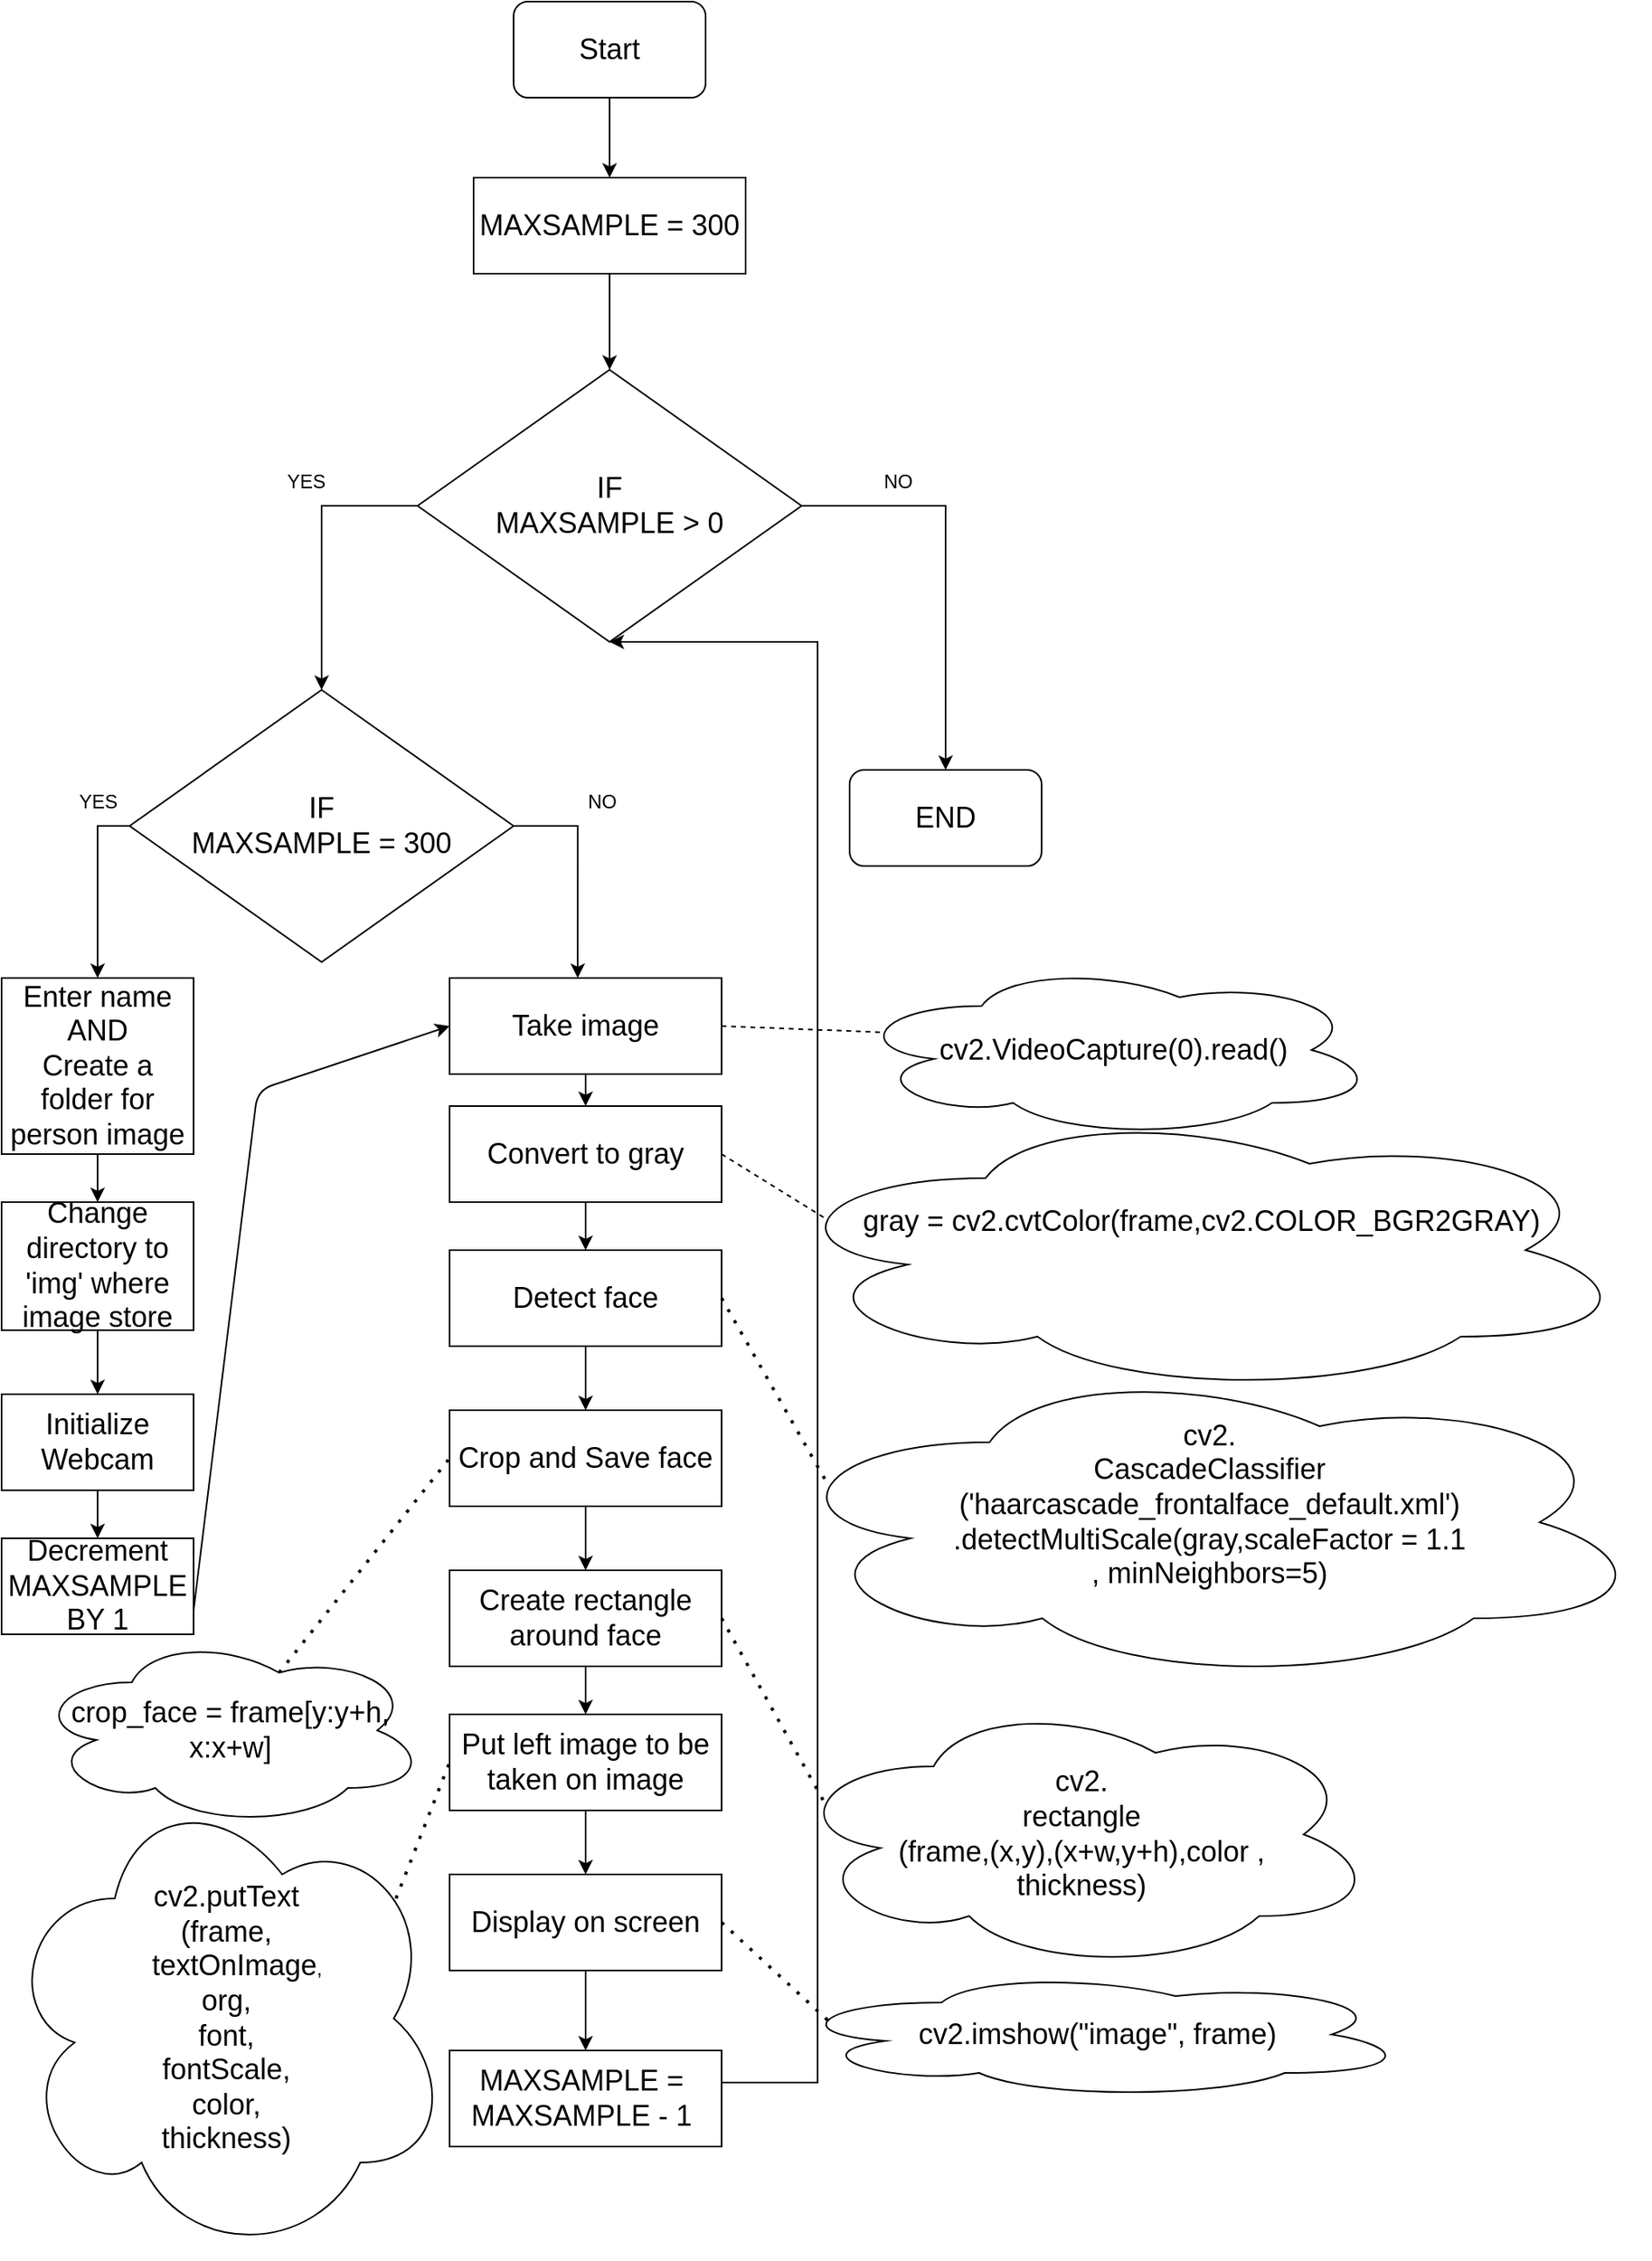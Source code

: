 <mxfile version="13.6.4" type="github">
  <diagram id="umDb_-zciCzAvkwwaGba" name="Page-1">
    <mxGraphModel dx="1460" dy="724" grid="1" gridSize="10" guides="1" tooltips="1" connect="1" arrows="1" fold="1" page="1" pageScale="1" pageWidth="850" pageHeight="1100" math="0" shadow="0">
      <root>
        <mxCell id="0" />
        <mxCell id="1" parent="0" />
        <mxCell id="-TP9oQ7jm48y1_SzsRdm-7" style="edgeStyle=orthogonalEdgeStyle;rounded=0;orthogonalLoop=1;jettySize=auto;html=1;entryX=0.5;entryY=0;entryDx=0;entryDy=0;exitX=0.5;exitY=1;exitDx=0;exitDy=0;exitPerimeter=0;" parent="1" source="-TP9oQ7jm48y1_SzsRdm-1" target="-TP9oQ7jm48y1_SzsRdm-4" edge="1">
          <mxGeometry relative="1" as="geometry">
            <mxPoint x="390" y="240" as="targetPoint" />
          </mxGeometry>
        </mxCell>
        <mxCell id="-TP9oQ7jm48y1_SzsRdm-1" value="&lt;font style=&quot;font-size: 18px&quot;&gt;Start&lt;br&gt;&lt;/font&gt;" style="rounded=1;whiteSpace=wrap;html=1;" parent="1" vertex="1">
          <mxGeometry x="330" y="140" width="120" height="60" as="geometry" />
        </mxCell>
        <mxCell id="-TP9oQ7jm48y1_SzsRdm-4" value="&lt;font style=&quot;font-size: 18px&quot;&gt;MAXSAMPLE = 300&lt;/font&gt;" style="rounded=0;whiteSpace=wrap;html=1;" parent="1" vertex="1">
          <mxGeometry x="305" y="250" width="170" height="60" as="geometry" />
        </mxCell>
        <mxCell id="-TP9oQ7jm48y1_SzsRdm-12" style="edgeStyle=orthogonalEdgeStyle;rounded=0;orthogonalLoop=1;jettySize=auto;html=1;entryX=0.5;entryY=0;entryDx=0;entryDy=0;exitX=0.5;exitY=1;exitDx=0;exitDy=0;exitPerimeter=0;" parent="1" source="-TP9oQ7jm48y1_SzsRdm-4" target="-TP9oQ7jm48y1_SzsRdm-13" edge="1">
          <mxGeometry relative="1" as="geometry">
            <mxPoint x="389.5" y="360" as="targetPoint" />
            <mxPoint x="389.5" y="310" as="sourcePoint" />
          </mxGeometry>
        </mxCell>
        <mxCell id="-TP9oQ7jm48y1_SzsRdm-15" style="edgeStyle=orthogonalEdgeStyle;rounded=0;orthogonalLoop=1;jettySize=auto;html=1;exitX=0;exitY=0.5;exitDx=0;exitDy=0;entryX=0.5;entryY=0;entryDx=0;entryDy=0;entryPerimeter=0;" parent="1" source="-TP9oQ7jm48y1_SzsRdm-13" target="-TP9oQ7jm48y1_SzsRdm-23" edge="1">
          <mxGeometry relative="1" as="geometry">
            <mxPoint x="210" y="560" as="targetPoint" />
            <Array as="points">
              <mxPoint x="210" y="455" />
            </Array>
          </mxGeometry>
        </mxCell>
        <mxCell id="-TP9oQ7jm48y1_SzsRdm-13" value="&lt;font style=&quot;font-size: 18px&quot;&gt;IF &lt;br&gt;MAXSAMPLE &amp;gt; 0&lt;/font&gt;" style="rhombus;whiteSpace=wrap;html=1;" parent="1" vertex="1">
          <mxGeometry x="270" y="370" width="240" height="170" as="geometry" />
        </mxCell>
        <mxCell id="-TP9oQ7jm48y1_SzsRdm-16" style="edgeStyle=orthogonalEdgeStyle;rounded=0;orthogonalLoop=1;jettySize=auto;html=1;entryX=0.5;entryY=0;entryDx=0;entryDy=0;exitX=1;exitY=0.5;exitDx=0;exitDy=0;" parent="1" source="-TP9oQ7jm48y1_SzsRdm-13" target="-TP9oQ7jm48y1_SzsRdm-58" edge="1">
          <mxGeometry relative="1" as="geometry">
            <mxPoint x="600" y="610" as="targetPoint" />
            <mxPoint x="510" y="455" as="sourcePoint" />
            <Array as="points">
              <mxPoint x="600" y="455" />
            </Array>
          </mxGeometry>
        </mxCell>
        <mxCell id="-TP9oQ7jm48y1_SzsRdm-17" value="YES" style="text;html=1;align=center;verticalAlign=middle;resizable=0;points=[];autosize=1;" parent="1" vertex="1">
          <mxGeometry x="180" y="430" width="40" height="20" as="geometry" />
        </mxCell>
        <mxCell id="-TP9oQ7jm48y1_SzsRdm-18" value="NO" style="text;html=1;align=center;verticalAlign=middle;resizable=0;points=[];autosize=1;" parent="1" vertex="1">
          <mxGeometry x="555" y="430" width="30" height="20" as="geometry" />
        </mxCell>
        <mxCell id="-TP9oQ7jm48y1_SzsRdm-20" style="edgeStyle=orthogonalEdgeStyle;rounded=0;orthogonalLoop=1;jettySize=auto;html=1;exitX=0;exitY=0.5;exitDx=0;exitDy=0;entryX=0.5;entryY=0;entryDx=0;entryDy=0;" parent="1" source="-TP9oQ7jm48y1_SzsRdm-23" target="-TP9oQ7jm48y1_SzsRdm-24" edge="1">
          <mxGeometry relative="1" as="geometry">
            <mxPoint x="60" y="740" as="targetPoint" />
            <mxPoint x="80" y="640" as="sourcePoint" />
            <Array as="points">
              <mxPoint x="70" y="655" />
            </Array>
          </mxGeometry>
        </mxCell>
        <mxCell id="-TP9oQ7jm48y1_SzsRdm-21" style="edgeStyle=orthogonalEdgeStyle;rounded=0;orthogonalLoop=1;jettySize=auto;html=1;exitX=1;exitY=0.5;exitDx=0;exitDy=0;entryX=0.471;entryY=0;entryDx=0;entryDy=0;entryPerimeter=0;" parent="1" source="-TP9oQ7jm48y1_SzsRdm-23" target="NQL3DIHMLvO8vahwlyJR-2" edge="1">
          <mxGeometry relative="1" as="geometry">
            <mxPoint x="370" y="740" as="targetPoint" />
            <mxPoint x="330" y="660" as="sourcePoint" />
            <Array as="points">
              <mxPoint x="370" y="655" />
            </Array>
          </mxGeometry>
        </mxCell>
        <mxCell id="-TP9oQ7jm48y1_SzsRdm-23" value="&lt;font style=&quot;font-size: 18px&quot;&gt;IF &lt;br&gt;MAXSAMPLE = 300&lt;/font&gt;" style="rhombus;whiteSpace=wrap;html=1;" parent="1" vertex="1">
          <mxGeometry x="90" y="570" width="240" height="170" as="geometry" />
        </mxCell>
        <mxCell id="-TP9oQ7jm48y1_SzsRdm-24" value="&lt;font style=&quot;font-size: 18px&quot;&gt;Enter name&lt;br&gt;AND&lt;br&gt;Create a folder for person image&lt;br&gt;&lt;/font&gt;" style="rounded=0;whiteSpace=wrap;html=1;" parent="1" vertex="1">
          <mxGeometry x="10" y="750" width="120" height="110" as="geometry" />
        </mxCell>
        <mxCell id="-TP9oQ7jm48y1_SzsRdm-26" value="NO" style="text;html=1;align=center;verticalAlign=middle;resizable=0;points=[];autosize=1;" parent="1" vertex="1">
          <mxGeometry x="370" y="630" width="30" height="20" as="geometry" />
        </mxCell>
        <mxCell id="-TP9oQ7jm48y1_SzsRdm-27" value="YES" style="text;html=1;align=center;verticalAlign=middle;resizable=0;points=[];autosize=1;" parent="1" vertex="1">
          <mxGeometry x="50" y="630" width="40" height="20" as="geometry" />
        </mxCell>
        <mxCell id="-TP9oQ7jm48y1_SzsRdm-32" value="&lt;font style=&quot;font-size: 18px&quot;&gt;Initialize Webcam&lt;/font&gt;" style="rounded=0;whiteSpace=wrap;html=1;" parent="1" vertex="1">
          <mxGeometry x="10" y="1010" width="120" height="60" as="geometry" />
        </mxCell>
        <mxCell id="-TP9oQ7jm48y1_SzsRdm-33" style="edgeStyle=orthogonalEdgeStyle;rounded=0;orthogonalLoop=1;jettySize=auto;html=1;entryX=0.5;entryY=0;entryDx=0;entryDy=0;exitX=0.5;exitY=1;exitDx=0;exitDy=0;" parent="1" source="NQL3DIHMLvO8vahwlyJR-2" target="-TP9oQ7jm48y1_SzsRdm-34" edge="1">
          <mxGeometry relative="1" as="geometry">
            <mxPoint x="369.5" y="860" as="targetPoint" />
            <mxPoint x="369.5" y="810" as="sourcePoint" />
            <Array as="points" />
          </mxGeometry>
        </mxCell>
        <mxCell id="-TP9oQ7jm48y1_SzsRdm-34" value="&lt;span style=&quot;font-size: 18px&quot;&gt;Convert to gray&lt;/span&gt;" style="rounded=0;whiteSpace=wrap;html=1;" parent="1" vertex="1">
          <mxGeometry x="290" y="830" width="170" height="60" as="geometry" />
        </mxCell>
        <mxCell id="-TP9oQ7jm48y1_SzsRdm-35" style="edgeStyle=orthogonalEdgeStyle;rounded=0;orthogonalLoop=1;jettySize=auto;html=1;entryX=0.5;entryY=0;entryDx=0;entryDy=0;exitX=0.5;exitY=1;exitDx=0;exitDy=0;" parent="1" source="-TP9oQ7jm48y1_SzsRdm-34" target="-TP9oQ7jm48y1_SzsRdm-36" edge="1">
          <mxGeometry relative="1" as="geometry">
            <mxPoint x="369.5" y="980" as="targetPoint" />
            <mxPoint x="369.5" y="930" as="sourcePoint" />
          </mxGeometry>
        </mxCell>
        <mxCell id="-TP9oQ7jm48y1_SzsRdm-36" value="&lt;span style=&quot;font-size: 18px&quot;&gt;Detect face&lt;/span&gt;" style="rounded=0;whiteSpace=wrap;html=1;" parent="1" vertex="1">
          <mxGeometry x="290" y="920" width="170" height="60" as="geometry" />
        </mxCell>
        <mxCell id="-TP9oQ7jm48y1_SzsRdm-37" style="edgeStyle=orthogonalEdgeStyle;rounded=0;orthogonalLoop=1;jettySize=auto;html=1;exitX=0.5;exitY=1;exitDx=0;exitDy=0;entryX=0.5;entryY=0;entryDx=0;entryDy=0;" parent="1" source="-TP9oQ7jm48y1_SzsRdm-36" target="kzcAIZ4tKpcAWNBiGhdO-1" edge="1">
          <mxGeometry relative="1" as="geometry">
            <mxPoint x="390" y="1020" as="targetPoint" />
            <mxPoint x="369.5" y="1050" as="sourcePoint" />
          </mxGeometry>
        </mxCell>
        <mxCell id="-TP9oQ7jm48y1_SzsRdm-38" value="&lt;font style=&quot;font-size: 18px&quot;&gt;Create rectangle around face&lt;br&gt;&lt;/font&gt;" style="rounded=0;whiteSpace=wrap;html=1;" parent="1" vertex="1">
          <mxGeometry x="290" y="1120" width="170" height="60" as="geometry" />
        </mxCell>
        <mxCell id="-TP9oQ7jm48y1_SzsRdm-39" style="edgeStyle=orthogonalEdgeStyle;rounded=0;orthogonalLoop=1;jettySize=auto;html=1;entryX=0.5;entryY=0;entryDx=0;entryDy=0;exitX=0.5;exitY=1;exitDx=0;exitDy=0;" parent="1" source="-TP9oQ7jm48y1_SzsRdm-38" target="-TP9oQ7jm48y1_SzsRdm-40" edge="1">
          <mxGeometry relative="1" as="geometry">
            <mxPoint x="369.5" y="1220" as="targetPoint" />
            <mxPoint x="369.5" y="1170" as="sourcePoint" />
          </mxGeometry>
        </mxCell>
        <mxCell id="-TP9oQ7jm48y1_SzsRdm-40" value="&lt;font style=&quot;font-size: 18px&quot;&gt;Put left image to be taken on image&lt;br&gt;&lt;/font&gt;" style="rounded=0;whiteSpace=wrap;html=1;" parent="1" vertex="1">
          <mxGeometry x="290" y="1210" width="170" height="60" as="geometry" />
        </mxCell>
        <mxCell id="-TP9oQ7jm48y1_SzsRdm-41" style="edgeStyle=orthogonalEdgeStyle;rounded=0;orthogonalLoop=1;jettySize=auto;html=1;entryX=0.5;entryY=0;entryDx=0;entryDy=0;exitX=0.5;exitY=1;exitDx=0;exitDy=0;" parent="1" source="-TP9oQ7jm48y1_SzsRdm-40" target="-TP9oQ7jm48y1_SzsRdm-42" edge="1">
          <mxGeometry relative="1" as="geometry">
            <mxPoint x="369.5" y="1340" as="targetPoint" />
            <mxPoint x="369.5" y="1290" as="sourcePoint" />
          </mxGeometry>
        </mxCell>
        <mxCell id="-TP9oQ7jm48y1_SzsRdm-42" value="&lt;font style=&quot;font-size: 18px&quot;&gt;Display on screen&lt;br&gt;&lt;/font&gt;" style="rounded=0;whiteSpace=wrap;html=1;" parent="1" vertex="1">
          <mxGeometry x="290" y="1310" width="170" height="60" as="geometry" />
        </mxCell>
        <mxCell id="-TP9oQ7jm48y1_SzsRdm-51" style="edgeStyle=orthogonalEdgeStyle;rounded=0;orthogonalLoop=1;jettySize=auto;html=1;exitX=1;exitY=0.5;exitDx=0;exitDy=0;entryX=0.5;entryY=1;entryDx=0;entryDy=0;" parent="1" source="-TP9oQ7jm48y1_SzsRdm-54" target="-TP9oQ7jm48y1_SzsRdm-13" edge="1">
          <mxGeometry relative="1" as="geometry">
            <mxPoint x="390" y="560" as="targetPoint" />
            <mxPoint x="470" y="1610" as="sourcePoint" />
            <Array as="points">
              <mxPoint x="520" y="1440" />
              <mxPoint x="520" y="540" />
            </Array>
          </mxGeometry>
        </mxCell>
        <mxCell id="-TP9oQ7jm48y1_SzsRdm-48" value="" style="endArrow=classic;html=1;exitX=1;exitY=0.75;exitDx=0;exitDy=0;entryX=0;entryY=0.5;entryDx=0;entryDy=0;" parent="1" source="Km6ifxVMez6fb6SqVy8D-1" target="NQL3DIHMLvO8vahwlyJR-2" edge="1">
          <mxGeometry width="50" height="50" relative="1" as="geometry">
            <mxPoint x="140" y="780" as="sourcePoint" />
            <mxPoint x="280" y="780" as="targetPoint" />
            <Array as="points">
              <mxPoint x="170" y="820" />
            </Array>
          </mxGeometry>
        </mxCell>
        <mxCell id="-TP9oQ7jm48y1_SzsRdm-54" value="&lt;font&gt;&lt;font style=&quot;font-size: 18px&quot;&gt;MAXSAMPLE =&amp;nbsp;&lt;br&gt;MAXSAMPLE - 1&amp;nbsp;&lt;/font&gt;&lt;br&gt;&lt;/font&gt;" style="rounded=0;whiteSpace=wrap;html=1;" parent="1" vertex="1">
          <mxGeometry x="290" y="1420" width="170" height="60" as="geometry" />
        </mxCell>
        <mxCell id="-TP9oQ7jm48y1_SzsRdm-55" style="edgeStyle=orthogonalEdgeStyle;rounded=0;orthogonalLoop=1;jettySize=auto;html=1;exitX=0.5;exitY=1;exitDx=0;exitDy=0;entryX=0.5;entryY=0;entryDx=0;entryDy=0;" parent="1" source="-TP9oQ7jm48y1_SzsRdm-42" target="-TP9oQ7jm48y1_SzsRdm-54" edge="1">
          <mxGeometry relative="1" as="geometry">
            <mxPoint x="375" y="1580" as="targetPoint" />
            <mxPoint x="369.39" y="1360.72" as="sourcePoint" />
            <Array as="points" />
          </mxGeometry>
        </mxCell>
        <mxCell id="-TP9oQ7jm48y1_SzsRdm-58" value="&lt;font style=&quot;font-size: 18px&quot;&gt;END&lt;/font&gt;" style="rounded=1;whiteSpace=wrap;html=1;" parent="1" vertex="1">
          <mxGeometry x="540" y="620" width="120" height="60" as="geometry" />
        </mxCell>
        <mxCell id="NQL3DIHMLvO8vahwlyJR-1" style="edgeStyle=orthogonalEdgeStyle;rounded=0;orthogonalLoop=1;jettySize=auto;html=1;exitX=0.5;exitY=1;exitDx=0;exitDy=0;entryX=0.5;entryY=0;entryDx=0;entryDy=0;" parent="1" source="-TP9oQ7jm48y1_SzsRdm-24" target="Km6ifxVMez6fb6SqVy8D-3" edge="1">
          <mxGeometry relative="1" as="geometry">
            <mxPoint x="60" y="910" as="targetPoint" />
            <mxPoint x="60" y="860" as="sourcePoint" />
          </mxGeometry>
        </mxCell>
        <mxCell id="NQL3DIHMLvO8vahwlyJR-2" value="&lt;span style=&quot;font-size: 18px&quot;&gt;Take image&lt;/span&gt;" style="rounded=0;whiteSpace=wrap;html=1;" parent="1" vertex="1">
          <mxGeometry x="290" y="750" width="170" height="60" as="geometry" />
        </mxCell>
        <mxCell id="Km6ifxVMez6fb6SqVy8D-1" value="&lt;font style=&quot;font-size: 18px&quot;&gt;Decrement MAXSAMPLE BY 1&lt;/font&gt;" style="rounded=0;whiteSpace=wrap;html=1;" parent="1" vertex="1">
          <mxGeometry x="10" y="1100" width="120" height="60" as="geometry" />
        </mxCell>
        <mxCell id="Km6ifxVMez6fb6SqVy8D-2" style="edgeStyle=orthogonalEdgeStyle;rounded=0;orthogonalLoop=1;jettySize=auto;html=1;entryX=0.5;entryY=0;entryDx=0;entryDy=0;exitX=0.5;exitY=1;exitDx=0;exitDy=0;" parent="1" source="-TP9oQ7jm48y1_SzsRdm-32" target="Km6ifxVMez6fb6SqVy8D-1" edge="1">
          <mxGeometry relative="1" as="geometry">
            <mxPoint x="60" y="1130" as="targetPoint" />
            <mxPoint x="70" y="1150" as="sourcePoint" />
            <Array as="points" />
          </mxGeometry>
        </mxCell>
        <mxCell id="Km6ifxVMez6fb6SqVy8D-3" value="&lt;font style=&quot;font-size: 18px&quot;&gt;Change directory to &#39;img&#39; where image store&lt;/font&gt;" style="rounded=0;whiteSpace=wrap;html=1;" parent="1" vertex="1">
          <mxGeometry x="10" y="890" width="120" height="80" as="geometry" />
        </mxCell>
        <mxCell id="Km6ifxVMez6fb6SqVy8D-4" style="edgeStyle=orthogonalEdgeStyle;rounded=0;orthogonalLoop=1;jettySize=auto;html=1;exitX=0.5;exitY=1;exitDx=0;exitDy=0;" parent="1" source="Km6ifxVMez6fb6SqVy8D-3" target="-TP9oQ7jm48y1_SzsRdm-32" edge="1">
          <mxGeometry relative="1" as="geometry">
            <mxPoint x="70" y="1090" as="targetPoint" />
            <mxPoint x="60" y="970" as="sourcePoint" />
          </mxGeometry>
        </mxCell>
        <mxCell id="kzcAIZ4tKpcAWNBiGhdO-2" value="" style="edgeStyle=orthogonalEdgeStyle;rounded=0;orthogonalLoop=1;jettySize=auto;html=1;entryX=0.5;entryY=0;entryDx=0;entryDy=0;entryPerimeter=0;" parent="1" source="kzcAIZ4tKpcAWNBiGhdO-1" target="-TP9oQ7jm48y1_SzsRdm-38" edge="1">
          <mxGeometry relative="1" as="geometry">
            <mxPoint x="375" y="1120" as="targetPoint" />
          </mxGeometry>
        </mxCell>
        <mxCell id="kzcAIZ4tKpcAWNBiGhdO-1" value="&lt;font style=&quot;font-size: 18px&quot;&gt;Crop and Save face&lt;br&gt;&lt;/font&gt;" style="rounded=0;whiteSpace=wrap;html=1;" parent="1" vertex="1">
          <mxGeometry x="290" y="1020" width="170" height="60" as="geometry" />
        </mxCell>
        <mxCell id="UewT2LWiMzyglxxahaV7-1" value="" style="endArrow=none;dashed=1;html=1;exitX=1;exitY=0.5;exitDx=0;exitDy=0;entryX=0.07;entryY=0.4;entryDx=0;entryDy=0;entryPerimeter=0;" edge="1" parent="1" source="NQL3DIHMLvO8vahwlyJR-2" target="UewT2LWiMzyglxxahaV7-2">
          <mxGeometry width="50" height="50" relative="1" as="geometry">
            <mxPoint x="550" y="800" as="sourcePoint" />
            <mxPoint x="600" y="780" as="targetPoint" />
          </mxGeometry>
        </mxCell>
        <mxCell id="UewT2LWiMzyglxxahaV7-2" value="&lt;font style=&quot;font-size: 18px&quot;&gt;cv2.VideoCapture(0).read()&lt;/font&gt;" style="ellipse;shape=cloud;whiteSpace=wrap;html=1;" vertex="1" parent="1">
          <mxGeometry x="540" y="740" width="330" height="110" as="geometry" />
        </mxCell>
        <mxCell id="UewT2LWiMzyglxxahaV7-3" value="" style="endArrow=none;dashed=1;html=1;exitX=1;exitY=0.5;exitDx=0;exitDy=0;entryX=0.07;entryY=0.4;entryDx=0;entryDy=0;entryPerimeter=0;" edge="1" parent="1" target="UewT2LWiMzyglxxahaV7-4" source="-TP9oQ7jm48y1_SzsRdm-34">
          <mxGeometry width="50" height="50" relative="1" as="geometry">
            <mxPoint x="460" y="890" as="sourcePoint" />
            <mxPoint x="615" y="890" as="targetPoint" />
          </mxGeometry>
        </mxCell>
        <mxCell id="UewT2LWiMzyglxxahaV7-4" value="&lt;span&gt;&lt;font style=&quot;font-size: 18px&quot;&gt;&lt;font&gt;gray = cv2.cvtColor(frame,cv2.COLOR_BGR2GRAY)&lt;br&gt;&lt;/font&gt;&lt;br&gt;&lt;/font&gt;&lt;br&gt;&lt;/span&gt;" style="ellipse;shape=cloud;whiteSpace=wrap;html=1;" vertex="1" parent="1">
          <mxGeometry x="490" y="830" width="540" height="180" as="geometry" />
        </mxCell>
        <mxCell id="UewT2LWiMzyglxxahaV7-6" value="" style="endArrow=none;dashed=1;html=1;dashPattern=1 3;strokeWidth=2;exitX=1;exitY=0.5;exitDx=0;exitDy=0;entryX=0.07;entryY=0.4;entryDx=0;entryDy=0;entryPerimeter=0;" edge="1" parent="1" source="-TP9oQ7jm48y1_SzsRdm-36" target="UewT2LWiMzyglxxahaV7-7">
          <mxGeometry width="50" height="50" relative="1" as="geometry">
            <mxPoint x="690" y="1070" as="sourcePoint" />
            <mxPoint x="550" y="1020" as="targetPoint" />
          </mxGeometry>
        </mxCell>
        <mxCell id="UewT2LWiMzyglxxahaV7-7" value="&lt;font style=&quot;font-size: 18px&quot;&gt;cv2.&lt;br&gt;CascadeClassifier&lt;br&gt;(&#39;haarcascade_frontalface_default.xml&#39;)&lt;br&gt;.detectMultiScale(gray,scaleFactor = 1.1&lt;br&gt;, minNeighbors=5)&lt;br&gt;&lt;br&gt;&lt;/font&gt;" style="ellipse;shape=cloud;whiteSpace=wrap;html=1;" vertex="1" parent="1">
          <mxGeometry x="490" y="990" width="550" height="200" as="geometry" />
        </mxCell>
        <mxCell id="UewT2LWiMzyglxxahaV7-9" value="" style="endArrow=none;dashed=1;html=1;dashPattern=1 3;strokeWidth=2;entryX=0;entryY=0.5;entryDx=0;entryDy=0;exitX=0.625;exitY=0.2;exitDx=0;exitDy=0;exitPerimeter=0;" edge="1" parent="1" source="UewT2LWiMzyglxxahaV7-10" target="kzcAIZ4tKpcAWNBiGhdO-1">
          <mxGeometry width="50" height="50" relative="1" as="geometry">
            <mxPoint x="200" y="1170" as="sourcePoint" />
            <mxPoint x="250" y="1120" as="targetPoint" />
          </mxGeometry>
        </mxCell>
        <mxCell id="UewT2LWiMzyglxxahaV7-10" value="&lt;font style=&quot;font-size: 18px&quot;&gt;crop_face = frame[y:y+h, x:x+w]&lt;br&gt;&lt;/font&gt;" style="ellipse;shape=cloud;whiteSpace=wrap;html=1;" vertex="1" parent="1">
          <mxGeometry x="30" y="1160" width="245.5" height="120" as="geometry" />
        </mxCell>
        <mxCell id="UewT2LWiMzyglxxahaV7-11" value="" style="endArrow=none;dashed=1;html=1;dashPattern=1 3;strokeWidth=2;exitX=1;exitY=0.5;exitDx=0;exitDy=0;entryX=0.07;entryY=0.4;entryDx=0;entryDy=0;entryPerimeter=0;" edge="1" parent="1" source="-TP9oQ7jm48y1_SzsRdm-38" target="UewT2LWiMzyglxxahaV7-12">
          <mxGeometry width="50" height="50" relative="1" as="geometry">
            <mxPoint x="670" y="1250" as="sourcePoint" />
            <mxPoint x="570" y="1230" as="targetPoint" />
          </mxGeometry>
        </mxCell>
        <mxCell id="UewT2LWiMzyglxxahaV7-12" value="&lt;font style=&quot;font-size: 18px&quot;&gt;cv2.&lt;br&gt;rectangle&lt;br&gt;(frame,(x,y),(x+w,y+h),color ,&lt;br&gt;thickness)&lt;/font&gt;" style="ellipse;shape=cloud;whiteSpace=wrap;html=1;" vertex="1" parent="1">
          <mxGeometry x="500" y="1200" width="370" height="170" as="geometry" />
        </mxCell>
        <mxCell id="UewT2LWiMzyglxxahaV7-13" value="" style="endArrow=none;dashed=1;html=1;dashPattern=1 3;strokeWidth=2;entryX=0;entryY=0.5;entryDx=0;entryDy=0;exitX=0.88;exitY=0.25;exitDx=0;exitDy=0;exitPerimeter=0;" edge="1" parent="1" source="UewT2LWiMzyglxxahaV7-14" target="-TP9oQ7jm48y1_SzsRdm-40">
          <mxGeometry width="50" height="50" relative="1" as="geometry">
            <mxPoint x="190" y="1320" as="sourcePoint" />
            <mxPoint x="190" y="1380" as="targetPoint" />
          </mxGeometry>
        </mxCell>
        <mxCell id="UewT2LWiMzyglxxahaV7-14" value="&lt;div&gt;&lt;font style=&quot;font-size: 18px&quot;&gt;cv2.putText&lt;/font&gt;&lt;/div&gt;&lt;div&gt;&lt;font style=&quot;font-size: 18px&quot;&gt;(frame,&lt;/font&gt;&lt;/div&gt;&lt;div&gt;&lt;font style=&quot;font-size: 12px&quot;&gt;&amp;nbsp; &amp;nbsp; &lt;/font&gt;&lt;font style=&quot;font-size: 18px&quot;&gt;textOnImage&lt;/font&gt;&lt;font style=&quot;font-size: 12px&quot;&gt;,&lt;/font&gt;&lt;/div&gt;&lt;div&gt;&lt;span style=&quot;font-size: 18px&quot;&gt;org,&lt;/span&gt;&lt;/div&gt;&lt;div&gt;&lt;font style=&quot;font-size: 18px&quot;&gt;font,&lt;/font&gt;&lt;/div&gt;&lt;div&gt;&lt;font style=&quot;font-size: 18px&quot;&gt;fontScale,&lt;/font&gt;&lt;/div&gt;&lt;div&gt;&lt;font style=&quot;font-size: 18px&quot;&gt;color,&lt;/font&gt;&lt;/div&gt;&lt;div&gt;&lt;font style=&quot;font-size: 18px&quot;&gt;thickness)&lt;/font&gt;&lt;/div&gt;" style="ellipse;shape=cloud;whiteSpace=wrap;html=1;" vertex="1" parent="1">
          <mxGeometry x="11" y="1250" width="279" height="300" as="geometry" />
        </mxCell>
        <mxCell id="UewT2LWiMzyglxxahaV7-15" value="" style="endArrow=none;dashed=1;html=1;dashPattern=1 3;strokeWidth=2;exitX=1;exitY=0.5;exitDx=0;exitDy=0;entryX=0.07;entryY=0.4;entryDx=0;entryDy=0;entryPerimeter=0;" edge="1" parent="1" source="-TP9oQ7jm48y1_SzsRdm-42" target="UewT2LWiMzyglxxahaV7-16">
          <mxGeometry width="50" height="50" relative="1" as="geometry">
            <mxPoint x="640" y="1430" as="sourcePoint" />
            <mxPoint x="610" y="1420" as="targetPoint" />
          </mxGeometry>
        </mxCell>
        <mxCell id="UewT2LWiMzyglxxahaV7-16" value="&lt;font style=&quot;font-size: 18px&quot;&gt;cv2.imshow(&quot;image&quot;, frame)&lt;/font&gt;" style="ellipse;shape=cloud;whiteSpace=wrap;html=1;" vertex="1" parent="1">
          <mxGeometry x="500" y="1370" width="390" height="80" as="geometry" />
        </mxCell>
      </root>
    </mxGraphModel>
  </diagram>
</mxfile>

